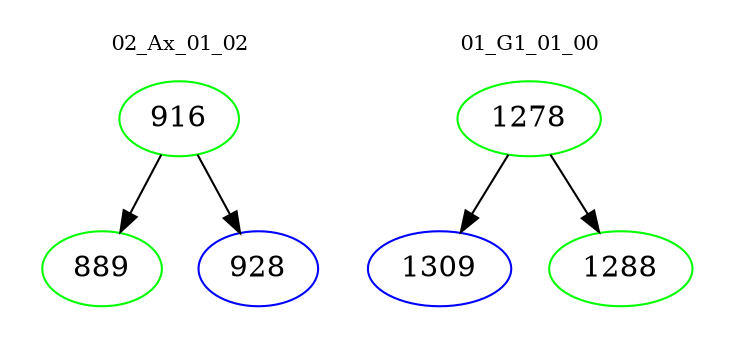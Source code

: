 digraph{
subgraph cluster_0 {
color = white
label = "02_Ax_01_02";
fontsize=10;
T0_916 [label="916", color="green"]
T0_916 -> T0_889 [color="black"]
T0_889 [label="889", color="green"]
T0_916 -> T0_928 [color="black"]
T0_928 [label="928", color="blue"]
}
subgraph cluster_1 {
color = white
label = "01_G1_01_00";
fontsize=10;
T1_1278 [label="1278", color="green"]
T1_1278 -> T1_1309 [color="black"]
T1_1309 [label="1309", color="blue"]
T1_1278 -> T1_1288 [color="black"]
T1_1288 [label="1288", color="green"]
}
}
